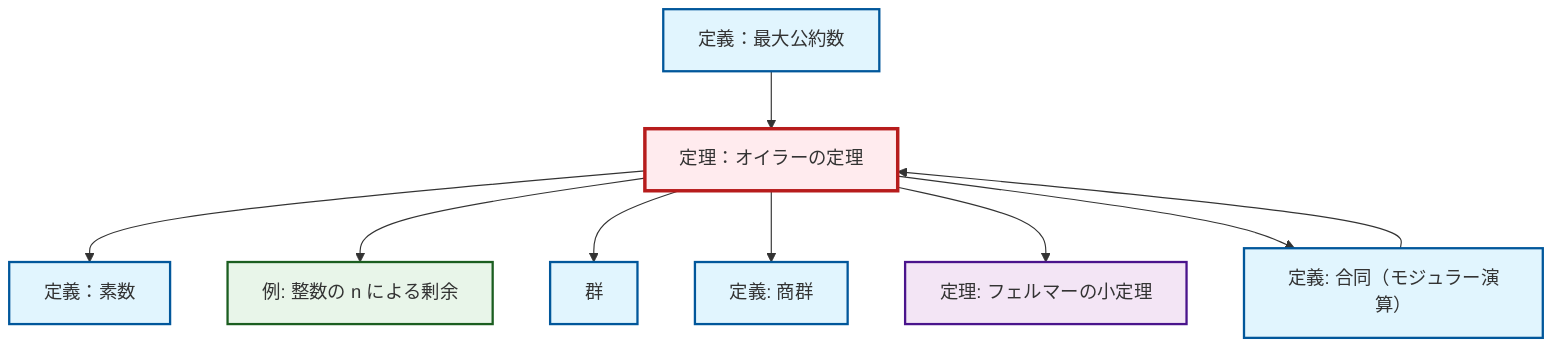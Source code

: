 graph TD
    classDef definition fill:#e1f5fe,stroke:#01579b,stroke-width:2px
    classDef theorem fill:#f3e5f5,stroke:#4a148c,stroke-width:2px
    classDef axiom fill:#fff3e0,stroke:#e65100,stroke-width:2px
    classDef example fill:#e8f5e9,stroke:#1b5e20,stroke-width:2px
    classDef current fill:#ffebee,stroke:#b71c1c,stroke-width:3px
    def-quotient-group["定義: 商群"]:::definition
    thm-euler["定理：オイラーの定理"]:::theorem
    thm-fermat-little["定理: フェルマーの小定理"]:::theorem
    def-group["群"]:::definition
    ex-quotient-integers-mod-n["例: 整数の n による剰余"]:::example
    def-gcd["定義：最大公約数"]:::definition
    def-prime["定義：素数"]:::definition
    def-congruence["定義: 合同（モジュラー演算）"]:::definition
    def-gcd --> thm-euler
    def-congruence --> thm-euler
    thm-euler --> def-prime
    thm-euler --> ex-quotient-integers-mod-n
    thm-euler --> def-group
    thm-euler --> def-quotient-group
    thm-euler --> thm-fermat-little
    thm-euler --> def-congruence
    class thm-euler current